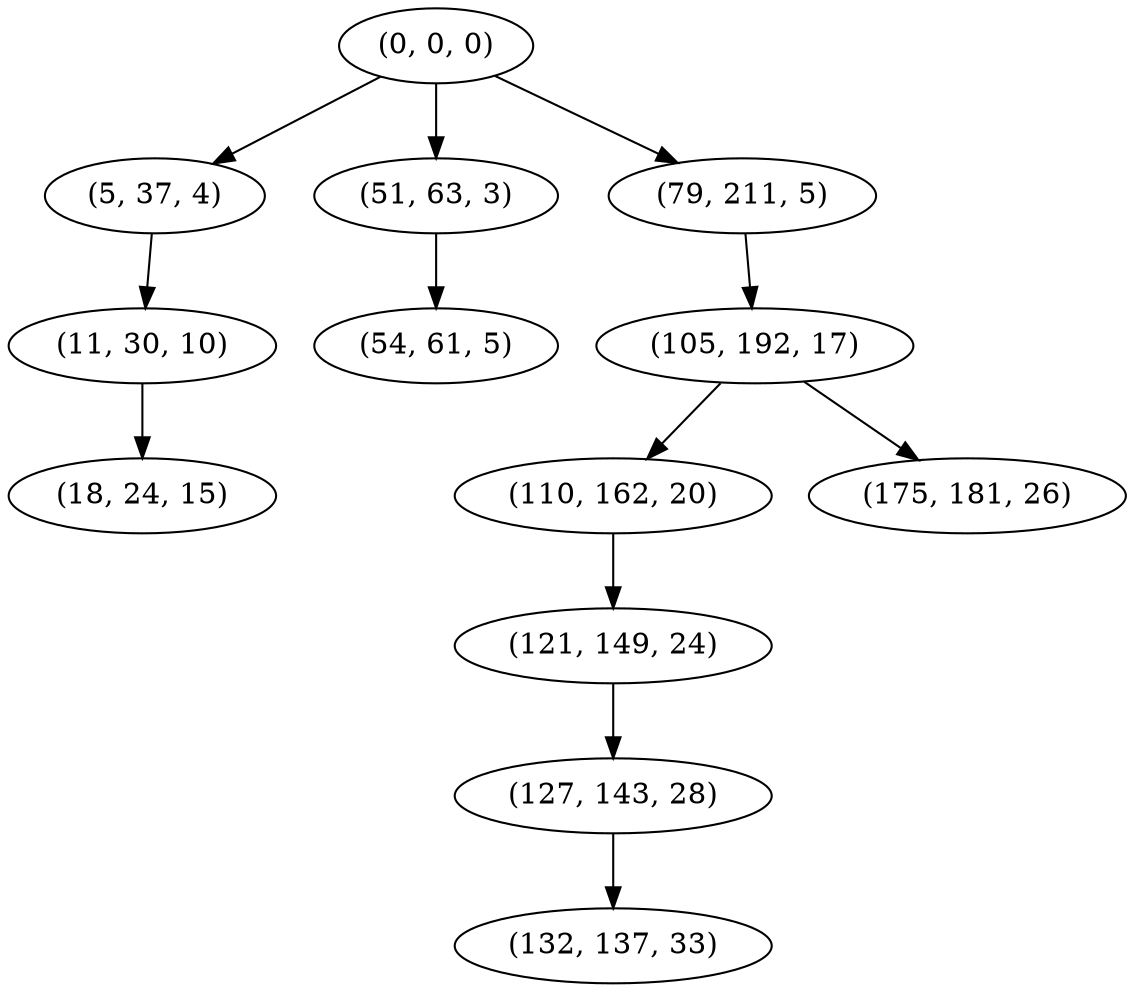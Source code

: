 digraph tree {
    "(0, 0, 0)";
    "(5, 37, 4)";
    "(11, 30, 10)";
    "(18, 24, 15)";
    "(51, 63, 3)";
    "(54, 61, 5)";
    "(79, 211, 5)";
    "(105, 192, 17)";
    "(110, 162, 20)";
    "(121, 149, 24)";
    "(127, 143, 28)";
    "(132, 137, 33)";
    "(175, 181, 26)";
    "(0, 0, 0)" -> "(5, 37, 4)";
    "(0, 0, 0)" -> "(51, 63, 3)";
    "(0, 0, 0)" -> "(79, 211, 5)";
    "(5, 37, 4)" -> "(11, 30, 10)";
    "(11, 30, 10)" -> "(18, 24, 15)";
    "(51, 63, 3)" -> "(54, 61, 5)";
    "(79, 211, 5)" -> "(105, 192, 17)";
    "(105, 192, 17)" -> "(110, 162, 20)";
    "(105, 192, 17)" -> "(175, 181, 26)";
    "(110, 162, 20)" -> "(121, 149, 24)";
    "(121, 149, 24)" -> "(127, 143, 28)";
    "(127, 143, 28)" -> "(132, 137, 33)";
}
